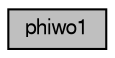digraph G
{
  bgcolor="transparent";
  edge [fontname="FreeSans",fontsize="10",labelfontname="FreeSans",labelfontsize="10"];
  node [fontname="FreeSans",fontsize="10",shape=record];
  rankdir=LR;
  Node1 [label="phiwo1",height=0.2,width=0.4,color="black", fillcolor="grey75", style="filled" fontcolor="black"];
}
